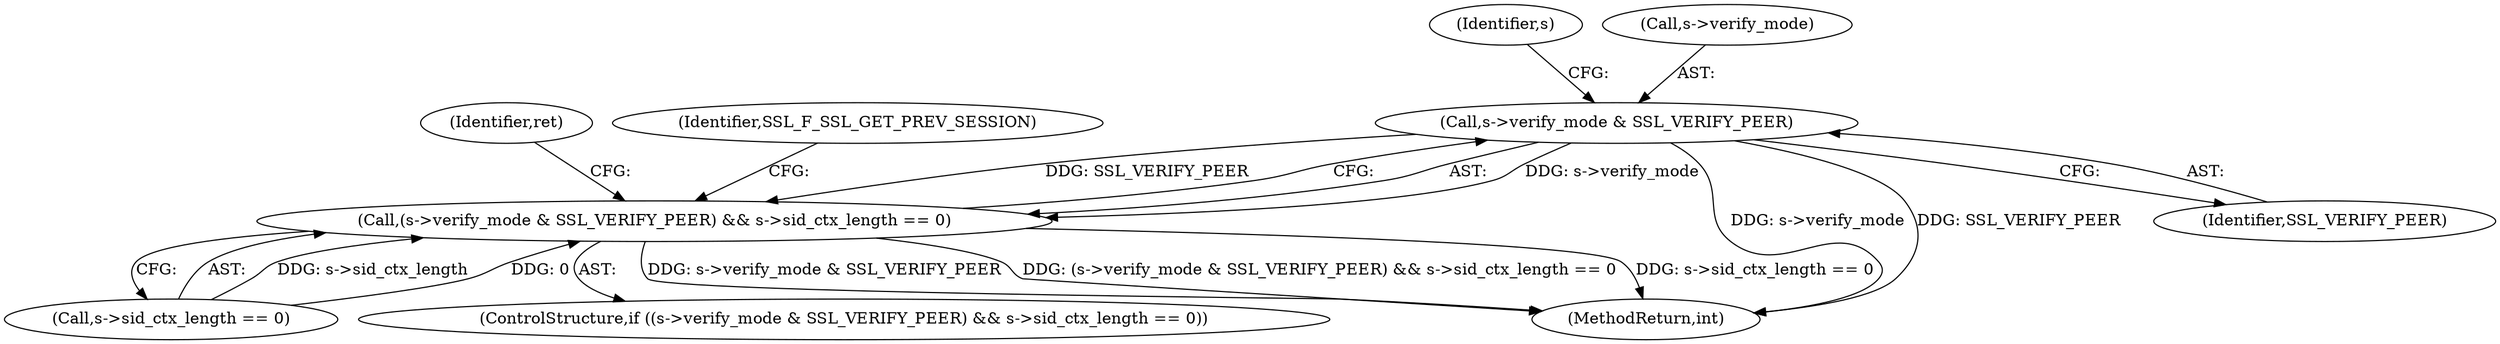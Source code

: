 digraph "0_openssl_a004e72b95835136d3f1ea90517f706c24c03da7_0@pointer" {
"1000351" [label="(Call,s->verify_mode & SSL_VERIFY_PEER)"];
"1000350" [label="(Call,(s->verify_mode & SSL_VERIFY_PEER) && s->sid_ctx_length == 0)"];
"1000349" [label="(ControlStructure,if ((s->verify_mode & SSL_VERIFY_PEER) && s->sid_ctx_length == 0))"];
"1000372" [label="(Identifier,ret)"];
"1000358" [label="(Identifier,s)"];
"1000363" [label="(Identifier,SSL_F_SSL_GET_PREV_SESSION)"];
"1000350" [label="(Call,(s->verify_mode & SSL_VERIFY_PEER) && s->sid_ctx_length == 0)"];
"1000352" [label="(Call,s->verify_mode)"];
"1000516" [label="(MethodReturn,int)"];
"1000355" [label="(Identifier,SSL_VERIFY_PEER)"];
"1000356" [label="(Call,s->sid_ctx_length == 0)"];
"1000351" [label="(Call,s->verify_mode & SSL_VERIFY_PEER)"];
"1000351" -> "1000350"  [label="AST: "];
"1000351" -> "1000355"  [label="CFG: "];
"1000352" -> "1000351"  [label="AST: "];
"1000355" -> "1000351"  [label="AST: "];
"1000358" -> "1000351"  [label="CFG: "];
"1000350" -> "1000351"  [label="CFG: "];
"1000351" -> "1000516"  [label="DDG: s->verify_mode"];
"1000351" -> "1000516"  [label="DDG: SSL_VERIFY_PEER"];
"1000351" -> "1000350"  [label="DDG: s->verify_mode"];
"1000351" -> "1000350"  [label="DDG: SSL_VERIFY_PEER"];
"1000350" -> "1000349"  [label="AST: "];
"1000350" -> "1000356"  [label="CFG: "];
"1000356" -> "1000350"  [label="AST: "];
"1000363" -> "1000350"  [label="CFG: "];
"1000372" -> "1000350"  [label="CFG: "];
"1000350" -> "1000516"  [label="DDG: s->sid_ctx_length == 0"];
"1000350" -> "1000516"  [label="DDG: s->verify_mode & SSL_VERIFY_PEER"];
"1000350" -> "1000516"  [label="DDG: (s->verify_mode & SSL_VERIFY_PEER) && s->sid_ctx_length == 0"];
"1000356" -> "1000350"  [label="DDG: s->sid_ctx_length"];
"1000356" -> "1000350"  [label="DDG: 0"];
}
